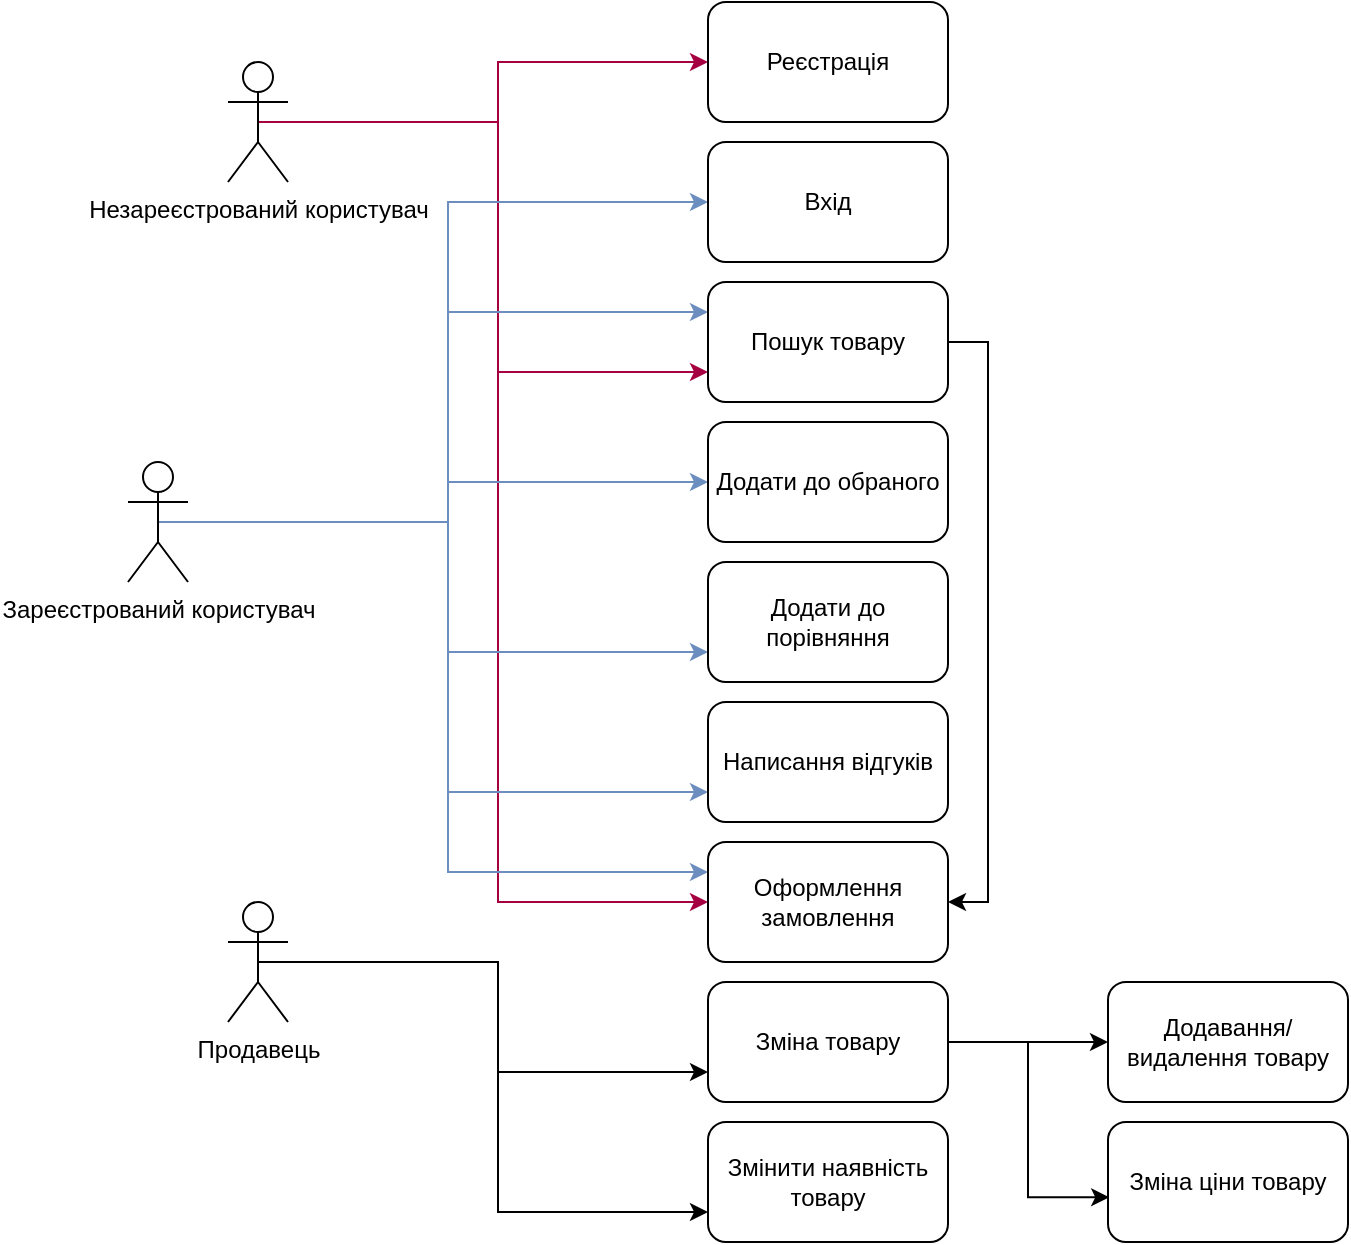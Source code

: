 <mxfile version="24.4.13" type="google">
  <diagram name="Сторінка-1" id="KallaxhE7KNO06Sm73bM">
    <mxGraphModel grid="1" page="1" gridSize="10" guides="1" tooltips="1" connect="1" arrows="1" fold="1" pageScale="1" pageWidth="827" pageHeight="1169" math="0" shadow="0">
      <root>
        <mxCell id="0" />
        <mxCell id="1" parent="0" />
        <mxCell id="cJrB7qEOVv96VxRY1FAp-1" style="edgeStyle=orthogonalEdgeStyle;rounded=0;orthogonalLoop=1;jettySize=auto;html=1;exitX=0.5;exitY=0.5;exitDx=0;exitDy=0;exitPerimeter=0;entryX=0;entryY=0.5;entryDx=0;entryDy=0;fillColor=#d80073;strokeColor=#A50040;" edge="1" parent="1" source="cJrB7qEOVv96VxRY1FAp-4" target="cJrB7qEOVv96VxRY1FAp-15">
          <mxGeometry relative="1" as="geometry" />
        </mxCell>
        <mxCell id="cJrB7qEOVv96VxRY1FAp-2" style="edgeStyle=orthogonalEdgeStyle;rounded=0;orthogonalLoop=1;jettySize=auto;html=1;exitX=0.5;exitY=0.5;exitDx=0;exitDy=0;exitPerimeter=0;entryX=0;entryY=0.75;entryDx=0;entryDy=0;fillColor=#d80073;strokeColor=#A50040;" edge="1" parent="1" source="cJrB7qEOVv96VxRY1FAp-4" target="cJrB7qEOVv96VxRY1FAp-18">
          <mxGeometry relative="1" as="geometry" />
        </mxCell>
        <mxCell id="cJrB7qEOVv96VxRY1FAp-3" style="edgeStyle=orthogonalEdgeStyle;rounded=0;orthogonalLoop=1;jettySize=auto;html=1;exitX=0.5;exitY=0.5;exitDx=0;exitDy=0;exitPerimeter=0;entryX=0;entryY=0.5;entryDx=0;entryDy=0;fillColor=#d80073;strokeColor=#A50040;" edge="1" parent="1" source="cJrB7qEOVv96VxRY1FAp-4" target="cJrB7qEOVv96VxRY1FAp-22">
          <mxGeometry relative="1" as="geometry" />
        </mxCell>
        <mxCell id="cJrB7qEOVv96VxRY1FAp-4" value="Незареєстрований користувач" style="shape=umlActor;verticalLabelPosition=bottom;verticalAlign=top;html=1;outlineConnect=0;" vertex="1" parent="1">
          <mxGeometry x="80" y="40" width="30" height="60" as="geometry" />
        </mxCell>
        <mxCell id="cJrB7qEOVv96VxRY1FAp-5" style="edgeStyle=orthogonalEdgeStyle;rounded=0;orthogonalLoop=1;jettySize=auto;html=1;exitX=0.5;exitY=0.5;exitDx=0;exitDy=0;exitPerimeter=0;entryX=0;entryY=0.5;entryDx=0;entryDy=0;fillColor=#dae8fc;strokeColor=#6c8ebf;" edge="1" parent="1" source="cJrB7qEOVv96VxRY1FAp-11" target="cJrB7qEOVv96VxRY1FAp-16">
          <mxGeometry relative="1" as="geometry" />
        </mxCell>
        <mxCell id="cJrB7qEOVv96VxRY1FAp-6" style="edgeStyle=orthogonalEdgeStyle;rounded=0;orthogonalLoop=1;jettySize=auto;html=1;exitX=0.5;exitY=0.5;exitDx=0;exitDy=0;exitPerimeter=0;entryX=0;entryY=0.25;entryDx=0;entryDy=0;fillColor=#dae8fc;strokeColor=#6c8ebf;" edge="1" parent="1" source="cJrB7qEOVv96VxRY1FAp-11" target="cJrB7qEOVv96VxRY1FAp-18">
          <mxGeometry relative="1" as="geometry" />
        </mxCell>
        <mxCell id="cJrB7qEOVv96VxRY1FAp-7" style="edgeStyle=orthogonalEdgeStyle;rounded=0;orthogonalLoop=1;jettySize=auto;html=1;exitX=0.5;exitY=0.5;exitDx=0;exitDy=0;exitPerimeter=0;entryX=0;entryY=0.5;entryDx=0;entryDy=0;fillColor=#dae8fc;strokeColor=#6c8ebf;" edge="1" parent="1" source="cJrB7qEOVv96VxRY1FAp-11" target="cJrB7qEOVv96VxRY1FAp-19">
          <mxGeometry relative="1" as="geometry" />
        </mxCell>
        <mxCell id="cJrB7qEOVv96VxRY1FAp-8" style="edgeStyle=orthogonalEdgeStyle;rounded=0;orthogonalLoop=1;jettySize=auto;html=1;exitX=0.5;exitY=0.5;exitDx=0;exitDy=0;exitPerimeter=0;entryX=0;entryY=0.25;entryDx=0;entryDy=0;fillColor=#dae8fc;strokeColor=#6c8ebf;" edge="1" parent="1" source="cJrB7qEOVv96VxRY1FAp-11" target="cJrB7qEOVv96VxRY1FAp-22">
          <mxGeometry relative="1" as="geometry" />
        </mxCell>
        <mxCell id="cJrB7qEOVv96VxRY1FAp-9" style="edgeStyle=orthogonalEdgeStyle;rounded=0;orthogonalLoop=1;jettySize=auto;html=1;exitX=0.5;exitY=0.5;exitDx=0;exitDy=0;exitPerimeter=0;entryX=0;entryY=0.75;entryDx=0;entryDy=0;fillColor=#dae8fc;strokeColor=#6c8ebf;" edge="1" parent="1" source="cJrB7qEOVv96VxRY1FAp-11" target="cJrB7qEOVv96VxRY1FAp-21">
          <mxGeometry relative="1" as="geometry" />
        </mxCell>
        <mxCell id="cJrB7qEOVv96VxRY1FAp-10" style="edgeStyle=orthogonalEdgeStyle;rounded=0;orthogonalLoop=1;jettySize=auto;html=1;exitX=0.5;exitY=0.5;exitDx=0;exitDy=0;exitPerimeter=0;entryX=0;entryY=0.75;entryDx=0;entryDy=0;fillColor=#dae8fc;strokeColor=#6c8ebf;" edge="1" parent="1" source="cJrB7qEOVv96VxRY1FAp-11" target="cJrB7qEOVv96VxRY1FAp-20">
          <mxGeometry relative="1" as="geometry" />
        </mxCell>
        <mxCell id="cJrB7qEOVv96VxRY1FAp-11" value="Зареєстрований користувач" style="shape=umlActor;verticalLabelPosition=bottom;verticalAlign=top;html=1;outlineConnect=0;" vertex="1" parent="1">
          <mxGeometry x="30" y="240" width="30" height="60" as="geometry" />
        </mxCell>
        <mxCell id="cJrB7qEOVv96VxRY1FAp-12" style="edgeStyle=orthogonalEdgeStyle;rounded=0;orthogonalLoop=1;jettySize=auto;html=1;exitX=0.5;exitY=0.5;exitDx=0;exitDy=0;exitPerimeter=0;entryX=0;entryY=0.75;entryDx=0;entryDy=0;" edge="1" parent="1" source="cJrB7qEOVv96VxRY1FAp-14" target="cJrB7qEOVv96VxRY1FAp-25">
          <mxGeometry relative="1" as="geometry" />
        </mxCell>
        <mxCell id="cJrB7qEOVv96VxRY1FAp-13" style="edgeStyle=orthogonalEdgeStyle;rounded=0;orthogonalLoop=1;jettySize=auto;html=1;exitX=0.5;exitY=0.5;exitDx=0;exitDy=0;exitPerimeter=0;entryX=0;entryY=0.75;entryDx=0;entryDy=0;" edge="1" parent="1" source="cJrB7qEOVv96VxRY1FAp-14" target="cJrB7qEOVv96VxRY1FAp-23">
          <mxGeometry relative="1" as="geometry" />
        </mxCell>
        <mxCell id="cJrB7qEOVv96VxRY1FAp-14" value="Продавець" style="shape=umlActor;verticalLabelPosition=bottom;verticalAlign=top;html=1;outlineConnect=0;" vertex="1" parent="1">
          <mxGeometry x="80" y="460" width="30" height="60" as="geometry" />
        </mxCell>
        <mxCell id="cJrB7qEOVv96VxRY1FAp-15" value="Реєстрація" style="rounded=1;whiteSpace=wrap;html=1;" vertex="1" parent="1">
          <mxGeometry x="320" y="10" width="120" height="60" as="geometry" />
        </mxCell>
        <mxCell id="cJrB7qEOVv96VxRY1FAp-16" value="Вхід" style="rounded=1;whiteSpace=wrap;html=1;" vertex="1" parent="1">
          <mxGeometry x="320" y="80" width="120" height="60" as="geometry" />
        </mxCell>
        <mxCell id="cJrB7qEOVv96VxRY1FAp-17" style="edgeStyle=orthogonalEdgeStyle;rounded=0;orthogonalLoop=1;jettySize=auto;html=1;exitX=1;exitY=0.5;exitDx=0;exitDy=0;entryX=1;entryY=0.5;entryDx=0;entryDy=0;" edge="1" parent="1" source="cJrB7qEOVv96VxRY1FAp-18" target="cJrB7qEOVv96VxRY1FAp-22">
          <mxGeometry relative="1" as="geometry" />
        </mxCell>
        <mxCell id="cJrB7qEOVv96VxRY1FAp-18" value="Пошук товару" style="rounded=1;whiteSpace=wrap;html=1;" vertex="1" parent="1">
          <mxGeometry x="320" y="150" width="120" height="60" as="geometry" />
        </mxCell>
        <mxCell id="cJrB7qEOVv96VxRY1FAp-19" value="Додати до обраного" style="rounded=1;whiteSpace=wrap;html=1;" vertex="1" parent="1">
          <mxGeometry x="320" y="220" width="120" height="60" as="geometry" />
        </mxCell>
        <mxCell id="cJrB7qEOVv96VxRY1FAp-20" value="Додати до порівняння" style="rounded=1;whiteSpace=wrap;html=1;" vertex="1" parent="1">
          <mxGeometry x="320" y="290" width="120" height="60" as="geometry" />
        </mxCell>
        <mxCell id="cJrB7qEOVv96VxRY1FAp-21" value="Написання відгуків" style="rounded=1;whiteSpace=wrap;html=1;" vertex="1" parent="1">
          <mxGeometry x="320" y="360" width="120" height="60" as="geometry" />
        </mxCell>
        <mxCell id="cJrB7qEOVv96VxRY1FAp-22" value="Оформлення замовлення" style="rounded=1;whiteSpace=wrap;html=1;" vertex="1" parent="1">
          <mxGeometry x="320" y="430" width="120" height="60" as="geometry" />
        </mxCell>
        <mxCell id="cJrB7qEOVv96VxRY1FAp-23" value="Змінити наявність товару" style="rounded=1;whiteSpace=wrap;html=1;" vertex="1" parent="1">
          <mxGeometry x="320" y="570" width="120" height="60" as="geometry" />
        </mxCell>
        <mxCell id="cJrB7qEOVv96VxRY1FAp-24" style="edgeStyle=orthogonalEdgeStyle;rounded=0;orthogonalLoop=1;jettySize=auto;html=1;exitX=1;exitY=0.5;exitDx=0;exitDy=0;entryX=0;entryY=0.5;entryDx=0;entryDy=0;" edge="1" parent="1" source="cJrB7qEOVv96VxRY1FAp-25" target="cJrB7qEOVv96VxRY1FAp-26">
          <mxGeometry relative="1" as="geometry" />
        </mxCell>
        <mxCell id="cJrB7qEOVv96VxRY1FAp-25" value="Зміна товару" style="rounded=1;whiteSpace=wrap;html=1;" vertex="1" parent="1">
          <mxGeometry x="320" y="500" width="120" height="60" as="geometry" />
        </mxCell>
        <mxCell id="cJrB7qEOVv96VxRY1FAp-26" value="Додавання/видалення товару" style="rounded=1;whiteSpace=wrap;html=1;" vertex="1" parent="1">
          <mxGeometry x="520" y="500" width="120" height="60" as="geometry" />
        </mxCell>
        <mxCell id="cJrB7qEOVv96VxRY1FAp-27" value="Зміна ціни товару" style="rounded=1;whiteSpace=wrap;html=1;" vertex="1" parent="1">
          <mxGeometry x="520" y="570" width="120" height="60" as="geometry" />
        </mxCell>
        <mxCell id="cJrB7qEOVv96VxRY1FAp-28" style="edgeStyle=orthogonalEdgeStyle;rounded=0;orthogonalLoop=1;jettySize=auto;html=1;exitX=1;exitY=0.5;exitDx=0;exitDy=0;entryX=0.005;entryY=0.627;entryDx=0;entryDy=0;entryPerimeter=0;" edge="1" parent="1" source="cJrB7qEOVv96VxRY1FAp-25" target="cJrB7qEOVv96VxRY1FAp-27">
          <mxGeometry relative="1" as="geometry" />
        </mxCell>
      </root>
    </mxGraphModel>
  </diagram>
</mxfile>
